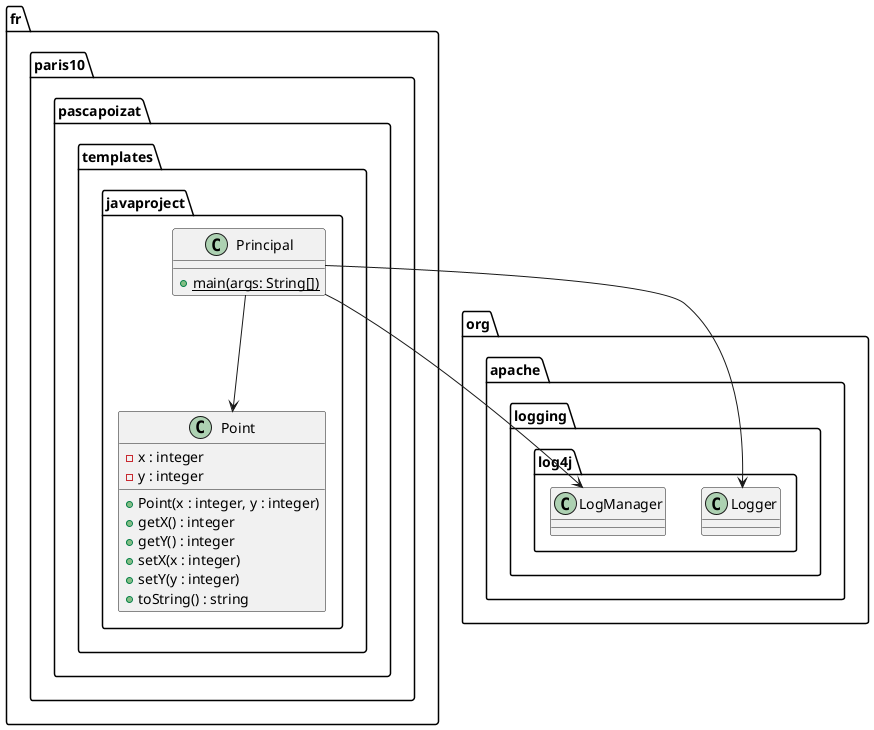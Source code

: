 @startuml model

package org.apache.logging.log4j {

    class Logger
    
    class LogManager

}

package fr.paris10.pascapoizat.templates.javaproject {

    class Point {
        - x : integer
        - y : integer
        + Point(x : integer, y : integer)
        + getX() : integer
        + getY() : integer
        + setX(x : integer)
        + setY(y : integer)
        + toString() : string
    }

    class Principal {
        + {static} main(args: String[])
    }

    Principal --> Point
    Principal --> Logger
    Principal --> LogManager

}

@enduml
